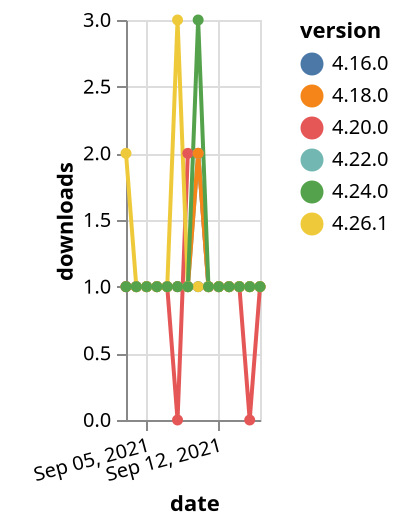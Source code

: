 {"$schema": "https://vega.github.io/schema/vega-lite/v5.json", "description": "A simple bar chart with embedded data.", "data": {"values": [{"date": "2021-09-03", "total": 215, "delta": 1, "version": "4.16.0"}, {"date": "2021-09-04", "total": 216, "delta": 1, "version": "4.16.0"}, {"date": "2021-09-05", "total": 217, "delta": 1, "version": "4.16.0"}, {"date": "2021-09-06", "total": 218, "delta": 1, "version": "4.16.0"}, {"date": "2021-09-07", "total": 219, "delta": 1, "version": "4.16.0"}, {"date": "2021-09-08", "total": 220, "delta": 1, "version": "4.16.0"}, {"date": "2021-09-09", "total": 221, "delta": 1, "version": "4.16.0"}, {"date": "2021-09-10", "total": 222, "delta": 1, "version": "4.16.0"}, {"date": "2021-09-11", "total": 223, "delta": 1, "version": "4.16.0"}, {"date": "2021-09-12", "total": 224, "delta": 1, "version": "4.16.0"}, {"date": "2021-09-13", "total": 225, "delta": 1, "version": "4.16.0"}, {"date": "2021-09-14", "total": 226, "delta": 1, "version": "4.16.0"}, {"date": "2021-09-15", "total": 227, "delta": 1, "version": "4.16.0"}, {"date": "2021-09-16", "total": 228, "delta": 1, "version": "4.16.0"}, {"date": "2021-09-03", "total": 171, "delta": 1, "version": "4.20.0"}, {"date": "2021-09-04", "total": 172, "delta": 1, "version": "4.20.0"}, {"date": "2021-09-05", "total": 173, "delta": 1, "version": "4.20.0"}, {"date": "2021-09-06", "total": 174, "delta": 1, "version": "4.20.0"}, {"date": "2021-09-07", "total": 175, "delta": 1, "version": "4.20.0"}, {"date": "2021-09-08", "total": 175, "delta": 0, "version": "4.20.0"}, {"date": "2021-09-09", "total": 177, "delta": 2, "version": "4.20.0"}, {"date": "2021-09-10", "total": 179, "delta": 2, "version": "4.20.0"}, {"date": "2021-09-11", "total": 180, "delta": 1, "version": "4.20.0"}, {"date": "2021-09-12", "total": 181, "delta": 1, "version": "4.20.0"}, {"date": "2021-09-13", "total": 182, "delta": 1, "version": "4.20.0"}, {"date": "2021-09-14", "total": 183, "delta": 1, "version": "4.20.0"}, {"date": "2021-09-15", "total": 183, "delta": 0, "version": "4.20.0"}, {"date": "2021-09-16", "total": 184, "delta": 1, "version": "4.20.0"}, {"date": "2021-09-03", "total": 148, "delta": 1, "version": "4.22.0"}, {"date": "2021-09-04", "total": 149, "delta": 1, "version": "4.22.0"}, {"date": "2021-09-05", "total": 150, "delta": 1, "version": "4.22.0"}, {"date": "2021-09-06", "total": 151, "delta": 1, "version": "4.22.0"}, {"date": "2021-09-07", "total": 152, "delta": 1, "version": "4.22.0"}, {"date": "2021-09-08", "total": 153, "delta": 1, "version": "4.22.0"}, {"date": "2021-09-09", "total": 154, "delta": 1, "version": "4.22.0"}, {"date": "2021-09-10", "total": 156, "delta": 2, "version": "4.22.0"}, {"date": "2021-09-11", "total": 157, "delta": 1, "version": "4.22.0"}, {"date": "2021-09-12", "total": 158, "delta": 1, "version": "4.22.0"}, {"date": "2021-09-13", "total": 159, "delta": 1, "version": "4.22.0"}, {"date": "2021-09-14", "total": 160, "delta": 1, "version": "4.22.0"}, {"date": "2021-09-15", "total": 161, "delta": 1, "version": "4.22.0"}, {"date": "2021-09-16", "total": 162, "delta": 1, "version": "4.22.0"}, {"date": "2021-09-03", "total": 176, "delta": 1, "version": "4.18.0"}, {"date": "2021-09-04", "total": 177, "delta": 1, "version": "4.18.0"}, {"date": "2021-09-05", "total": 178, "delta": 1, "version": "4.18.0"}, {"date": "2021-09-06", "total": 179, "delta": 1, "version": "4.18.0"}, {"date": "2021-09-07", "total": 180, "delta": 1, "version": "4.18.0"}, {"date": "2021-09-08", "total": 181, "delta": 1, "version": "4.18.0"}, {"date": "2021-09-09", "total": 182, "delta": 1, "version": "4.18.0"}, {"date": "2021-09-10", "total": 184, "delta": 2, "version": "4.18.0"}, {"date": "2021-09-11", "total": 185, "delta": 1, "version": "4.18.0"}, {"date": "2021-09-12", "total": 186, "delta": 1, "version": "4.18.0"}, {"date": "2021-09-13", "total": 187, "delta": 1, "version": "4.18.0"}, {"date": "2021-09-14", "total": 188, "delta": 1, "version": "4.18.0"}, {"date": "2021-09-15", "total": 189, "delta": 1, "version": "4.18.0"}, {"date": "2021-09-16", "total": 190, "delta": 1, "version": "4.18.0"}, {"date": "2021-09-03", "total": 114, "delta": 2, "version": "4.26.1"}, {"date": "2021-09-04", "total": 115, "delta": 1, "version": "4.26.1"}, {"date": "2021-09-05", "total": 116, "delta": 1, "version": "4.26.1"}, {"date": "2021-09-06", "total": 117, "delta": 1, "version": "4.26.1"}, {"date": "2021-09-07", "total": 118, "delta": 1, "version": "4.26.1"}, {"date": "2021-09-08", "total": 121, "delta": 3, "version": "4.26.1"}, {"date": "2021-09-09", "total": 122, "delta": 1, "version": "4.26.1"}, {"date": "2021-09-10", "total": 123, "delta": 1, "version": "4.26.1"}, {"date": "2021-09-11", "total": 124, "delta": 1, "version": "4.26.1"}, {"date": "2021-09-12", "total": 125, "delta": 1, "version": "4.26.1"}, {"date": "2021-09-13", "total": 126, "delta": 1, "version": "4.26.1"}, {"date": "2021-09-14", "total": 127, "delta": 1, "version": "4.26.1"}, {"date": "2021-09-15", "total": 128, "delta": 1, "version": "4.26.1"}, {"date": "2021-09-16", "total": 129, "delta": 1, "version": "4.26.1"}, {"date": "2021-09-03", "total": 162, "delta": 1, "version": "4.24.0"}, {"date": "2021-09-04", "total": 163, "delta": 1, "version": "4.24.0"}, {"date": "2021-09-05", "total": 164, "delta": 1, "version": "4.24.0"}, {"date": "2021-09-06", "total": 165, "delta": 1, "version": "4.24.0"}, {"date": "2021-09-07", "total": 166, "delta": 1, "version": "4.24.0"}, {"date": "2021-09-08", "total": 167, "delta": 1, "version": "4.24.0"}, {"date": "2021-09-09", "total": 168, "delta": 1, "version": "4.24.0"}, {"date": "2021-09-10", "total": 171, "delta": 3, "version": "4.24.0"}, {"date": "2021-09-11", "total": 172, "delta": 1, "version": "4.24.0"}, {"date": "2021-09-12", "total": 173, "delta": 1, "version": "4.24.0"}, {"date": "2021-09-13", "total": 174, "delta": 1, "version": "4.24.0"}, {"date": "2021-09-14", "total": 175, "delta": 1, "version": "4.24.0"}, {"date": "2021-09-15", "total": 176, "delta": 1, "version": "4.24.0"}, {"date": "2021-09-16", "total": 177, "delta": 1, "version": "4.24.0"}]}, "width": "container", "mark": {"type": "line", "point": {"filled": true}}, "encoding": {"x": {"field": "date", "type": "temporal", "timeUnit": "yearmonthdate", "title": "date", "axis": {"labelAngle": -15}}, "y": {"field": "delta", "type": "quantitative", "title": "downloads"}, "color": {"field": "version", "type": "nominal"}, "tooltip": {"field": "delta"}}}